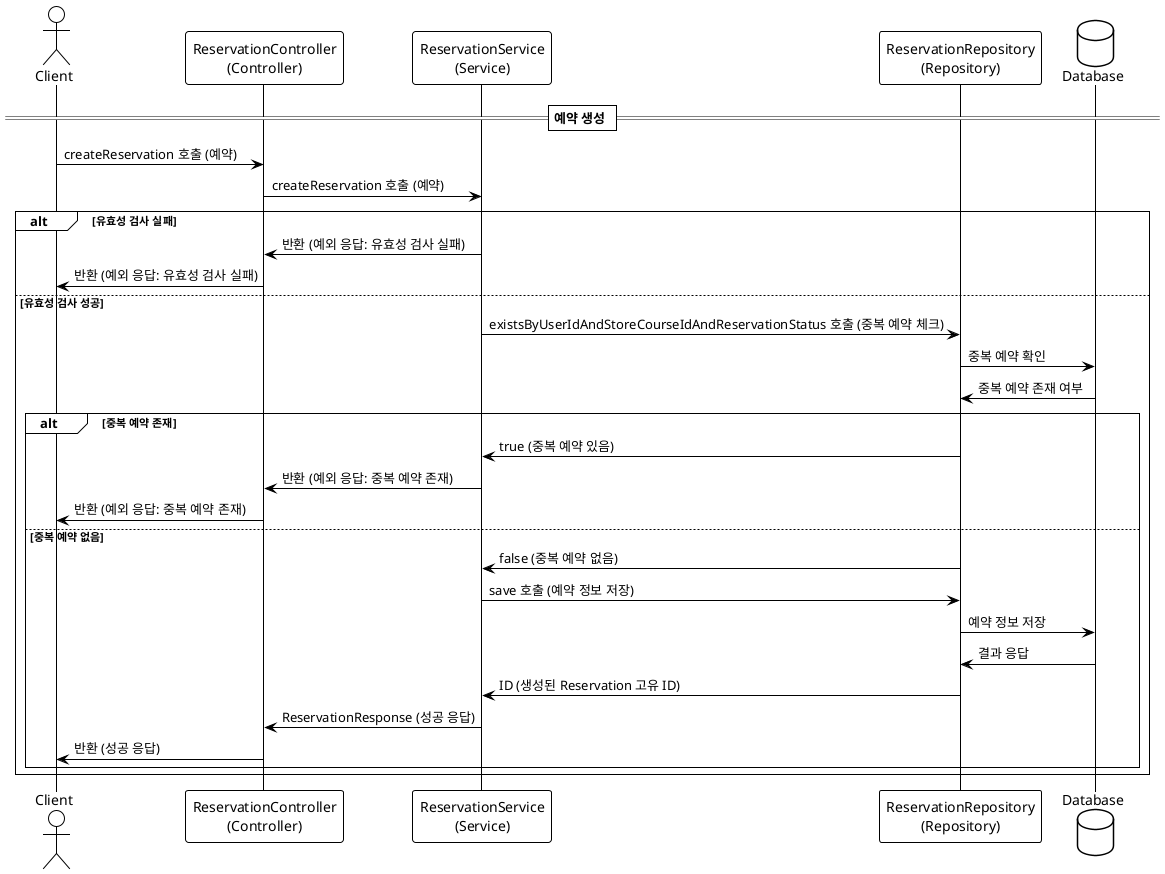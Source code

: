 @startuml
!theme plain

actor Client as client
participant "ReservationController\n(Controller)" as controller
participant "ReservationService\n(Service)" as service
participant "ReservationRepository\n(Repository)" as repository
database "Database" as db

== 예약 생성 ==
client -> controller : createReservation 호출 (예약)
controller -> service : createReservation 호출 (예약)
alt 유효성 검사 실패
    service -> controller : 반환 (예외 응답: 유효성 검사 실패)
    controller -> client : 반환 (예외 응답: 유효성 검사 실패)
else 유효성 검사 성공
    service -> repository : existsByUserIdAndStoreCourseIdAndReservationStatus 호출 (중복 예약 체크)
    repository -> db : 중복 예약 확인
    db -> repository : 중복 예약 존재 여부
    alt 중복 예약 존재
        repository -> service : true (중복 예약 있음)
        service -> controller : 반환 (예외 응답: 중복 예약 존재)
        controller -> client : 반환 (예외 응답: 중복 예약 존재)
    else 중복 예약 없음
        repository -> service : false (중복 예약 없음)
        service -> repository : save 호출 (예약 정보 저장)
        repository -> db : 예약 정보 저장
        db -> repository : 결과 응답
        repository -> service : ID (생성된 Reservation 고유 ID)
        service -> controller : ReservationResponse (성공 응답)
        controller -> client : 반환 (성공 응답)
    end
end

@enduml